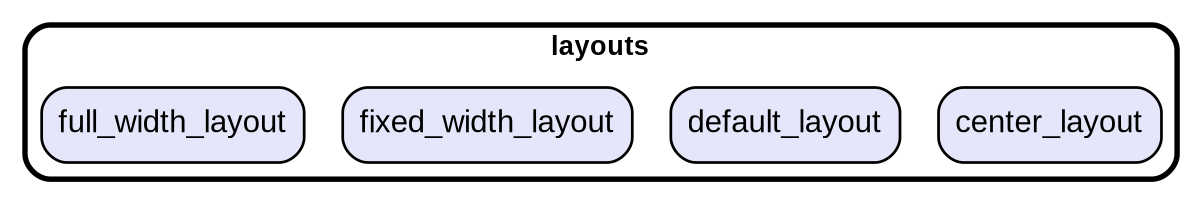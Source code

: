 digraph "" {
  graph [style=rounded fontname="Arial Black" fontsize=13 penwidth=2.6];
  node [shape=rect style="filled,rounded" fontname=Arial fontsize=15 fillcolor=Lavender penwidth=1.3];
  edge [penwidth=1.3];
  "/center_layout.dart" [label="center_layout"];
  "/default_layout.dart" [label="default_layout"];
  "/fixed_width_layout.dart" [label="fixed_width_layout"];
  "/full_width_layout.dart" [label="full_width_layout"];
  subgraph "cluster~" {
    label="layouts";
    "/center_layout.dart";
    "/default_layout.dart";
    "/fixed_width_layout.dart";
    "/full_width_layout.dart";
  }
}
